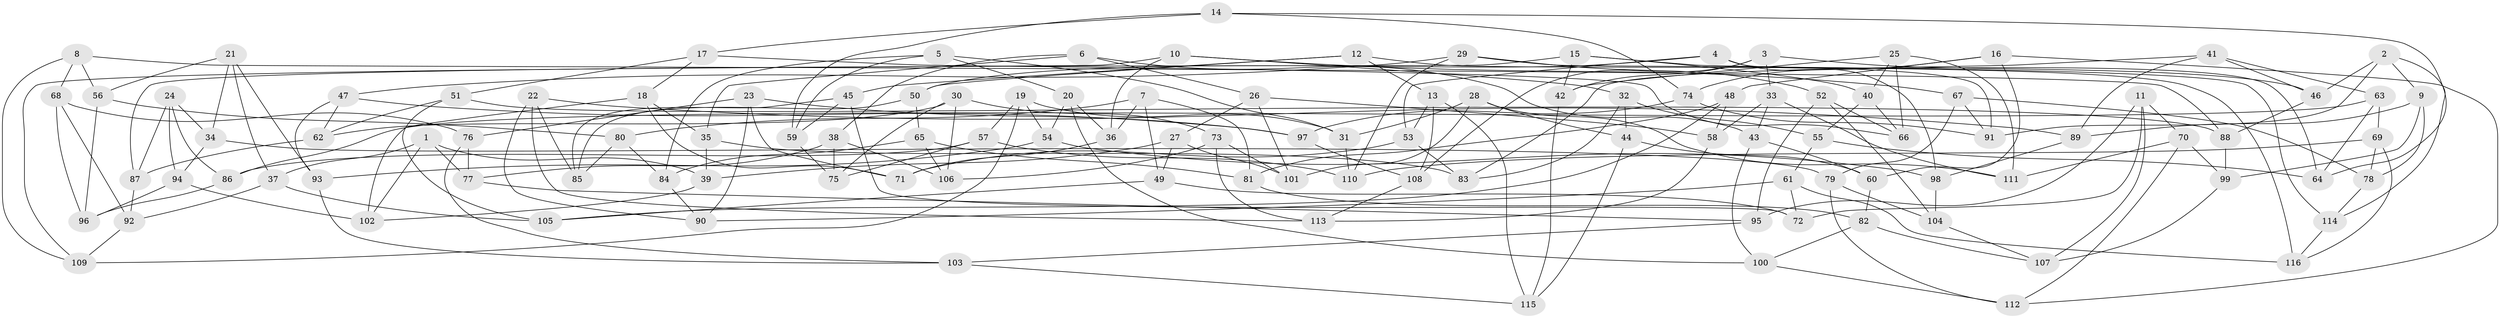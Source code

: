 // Generated by graph-tools (version 1.1) at 2025/37/03/09/25 02:37:50]
// undirected, 116 vertices, 232 edges
graph export_dot {
graph [start="1"]
  node [color=gray90,style=filled];
  1;
  2;
  3;
  4;
  5;
  6;
  7;
  8;
  9;
  10;
  11;
  12;
  13;
  14;
  15;
  16;
  17;
  18;
  19;
  20;
  21;
  22;
  23;
  24;
  25;
  26;
  27;
  28;
  29;
  30;
  31;
  32;
  33;
  34;
  35;
  36;
  37;
  38;
  39;
  40;
  41;
  42;
  43;
  44;
  45;
  46;
  47;
  48;
  49;
  50;
  51;
  52;
  53;
  54;
  55;
  56;
  57;
  58;
  59;
  60;
  61;
  62;
  63;
  64;
  65;
  66;
  67;
  68;
  69;
  70;
  71;
  72;
  73;
  74;
  75;
  76;
  77;
  78;
  79;
  80;
  81;
  82;
  83;
  84;
  85;
  86;
  87;
  88;
  89;
  90;
  91;
  92;
  93;
  94;
  95;
  96;
  97;
  98;
  99;
  100;
  101;
  102;
  103;
  104;
  105;
  106;
  107;
  108;
  109;
  110;
  111;
  112;
  113;
  114;
  115;
  116;
  1 -- 37;
  1 -- 102;
  1 -- 77;
  1 -- 39;
  2 -- 9;
  2 -- 46;
  2 -- 114;
  2 -- 91;
  3 -- 108;
  3 -- 46;
  3 -- 42;
  3 -- 33;
  4 -- 98;
  4 -- 53;
  4 -- 50;
  4 -- 64;
  5 -- 20;
  5 -- 84;
  5 -- 59;
  5 -- 31;
  6 -- 38;
  6 -- 43;
  6 -- 26;
  6 -- 35;
  7 -- 81;
  7 -- 36;
  7 -- 80;
  7 -- 49;
  8 -- 109;
  8 -- 56;
  8 -- 88;
  8 -- 68;
  9 -- 89;
  9 -- 99;
  9 -- 78;
  10 -- 109;
  10 -- 67;
  10 -- 36;
  10 -- 32;
  11 -- 95;
  11 -- 107;
  11 -- 72;
  11 -- 70;
  12 -- 116;
  12 -- 45;
  12 -- 50;
  12 -- 13;
  13 -- 108;
  13 -- 115;
  13 -- 53;
  14 -- 59;
  14 -- 74;
  14 -- 17;
  14 -- 64;
  15 -- 91;
  15 -- 40;
  15 -- 87;
  15 -- 42;
  16 -- 112;
  16 -- 48;
  16 -- 74;
  16 -- 60;
  17 -- 51;
  17 -- 66;
  17 -- 18;
  18 -- 71;
  18 -- 102;
  18 -- 35;
  19 -- 57;
  19 -- 109;
  19 -- 54;
  19 -- 31;
  20 -- 100;
  20 -- 36;
  20 -- 54;
  21 -- 34;
  21 -- 37;
  21 -- 56;
  21 -- 93;
  22 -- 85;
  22 -- 90;
  22 -- 89;
  22 -- 113;
  23 -- 90;
  23 -- 76;
  23 -- 71;
  23 -- 97;
  24 -- 86;
  24 -- 94;
  24 -- 87;
  24 -- 34;
  25 -- 111;
  25 -- 40;
  25 -- 42;
  25 -- 66;
  26 -- 58;
  26 -- 101;
  26 -- 27;
  27 -- 39;
  27 -- 101;
  27 -- 49;
  28 -- 111;
  28 -- 44;
  28 -- 31;
  28 -- 101;
  29 -- 110;
  29 -- 114;
  29 -- 52;
  29 -- 47;
  30 -- 73;
  30 -- 62;
  30 -- 75;
  30 -- 106;
  31 -- 110;
  32 -- 44;
  32 -- 55;
  32 -- 83;
  33 -- 43;
  33 -- 111;
  33 -- 58;
  34 -- 79;
  34 -- 94;
  35 -- 39;
  35 -- 83;
  36 -- 71;
  37 -- 105;
  37 -- 92;
  38 -- 75;
  38 -- 106;
  38 -- 77;
  39 -- 102;
  40 -- 66;
  40 -- 55;
  41 -- 63;
  41 -- 46;
  41 -- 89;
  41 -- 83;
  42 -- 115;
  43 -- 100;
  43 -- 60;
  44 -- 60;
  44 -- 115;
  45 -- 85;
  45 -- 59;
  45 -- 72;
  46 -- 88;
  47 -- 93;
  47 -- 97;
  47 -- 62;
  48 -- 81;
  48 -- 58;
  48 -- 105;
  49 -- 105;
  49 -- 72;
  50 -- 85;
  50 -- 65;
  51 -- 62;
  51 -- 105;
  51 -- 88;
  52 -- 95;
  52 -- 66;
  52 -- 104;
  53 -- 83;
  53 -- 71;
  54 -- 93;
  54 -- 98;
  55 -- 61;
  55 -- 64;
  56 -- 96;
  56 -- 80;
  57 -- 75;
  57 -- 86;
  57 -- 110;
  58 -- 113;
  59 -- 75;
  60 -- 82;
  61 -- 90;
  61 -- 72;
  61 -- 116;
  62 -- 87;
  63 -- 64;
  63 -- 86;
  63 -- 69;
  65 -- 81;
  65 -- 84;
  65 -- 106;
  67 -- 91;
  67 -- 79;
  67 -- 78;
  68 -- 96;
  68 -- 92;
  68 -- 76;
  69 -- 110;
  69 -- 116;
  69 -- 78;
  70 -- 111;
  70 -- 99;
  70 -- 112;
  73 -- 113;
  73 -- 106;
  73 -- 101;
  74 -- 97;
  74 -- 91;
  76 -- 103;
  76 -- 77;
  77 -- 95;
  78 -- 114;
  79 -- 104;
  79 -- 112;
  80 -- 85;
  80 -- 84;
  81 -- 82;
  82 -- 107;
  82 -- 100;
  84 -- 90;
  86 -- 96;
  87 -- 92;
  88 -- 99;
  89 -- 98;
  92 -- 109;
  93 -- 103;
  94 -- 96;
  94 -- 102;
  95 -- 103;
  97 -- 108;
  98 -- 104;
  99 -- 107;
  100 -- 112;
  103 -- 115;
  104 -- 107;
  108 -- 113;
  114 -- 116;
}
